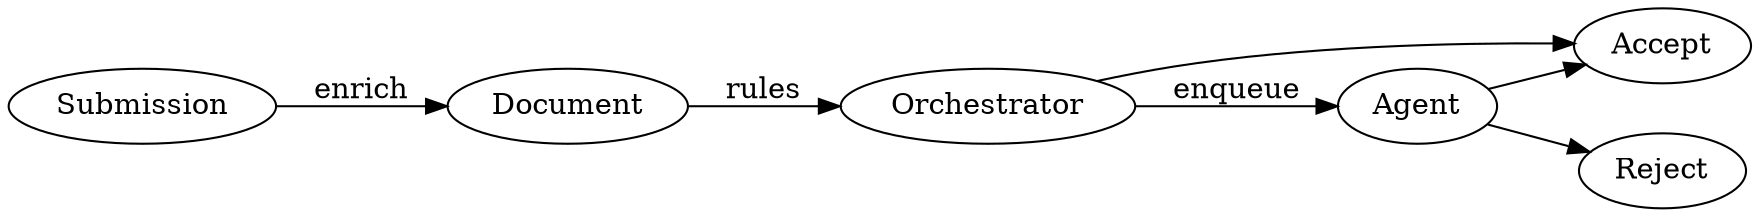 digraph {
    rankdir=LR
    splines=true

    input[label="Submission" class="disabled"]
    doc[label="Document" class="disabled"]

    agent[label="Agent" class="disabled"]
    accept[label="Accept"]
    reject[label="Reject" class="disabled"]
    orchestration[label="Orchestrator"]

    doc -> orchestration[label="rules"]

    input -> doc[label="enrich" class="disabled"]

    orchestration -> accept[class="choice"]
    orchestration -> reject[class="choice" style="invis"]
    orchestration -> agent[label="enqueue" class="disabled"]
    agent -> accept[class="choice,disabled"]
    agent -> reject[class="choice,disabled"]
}
